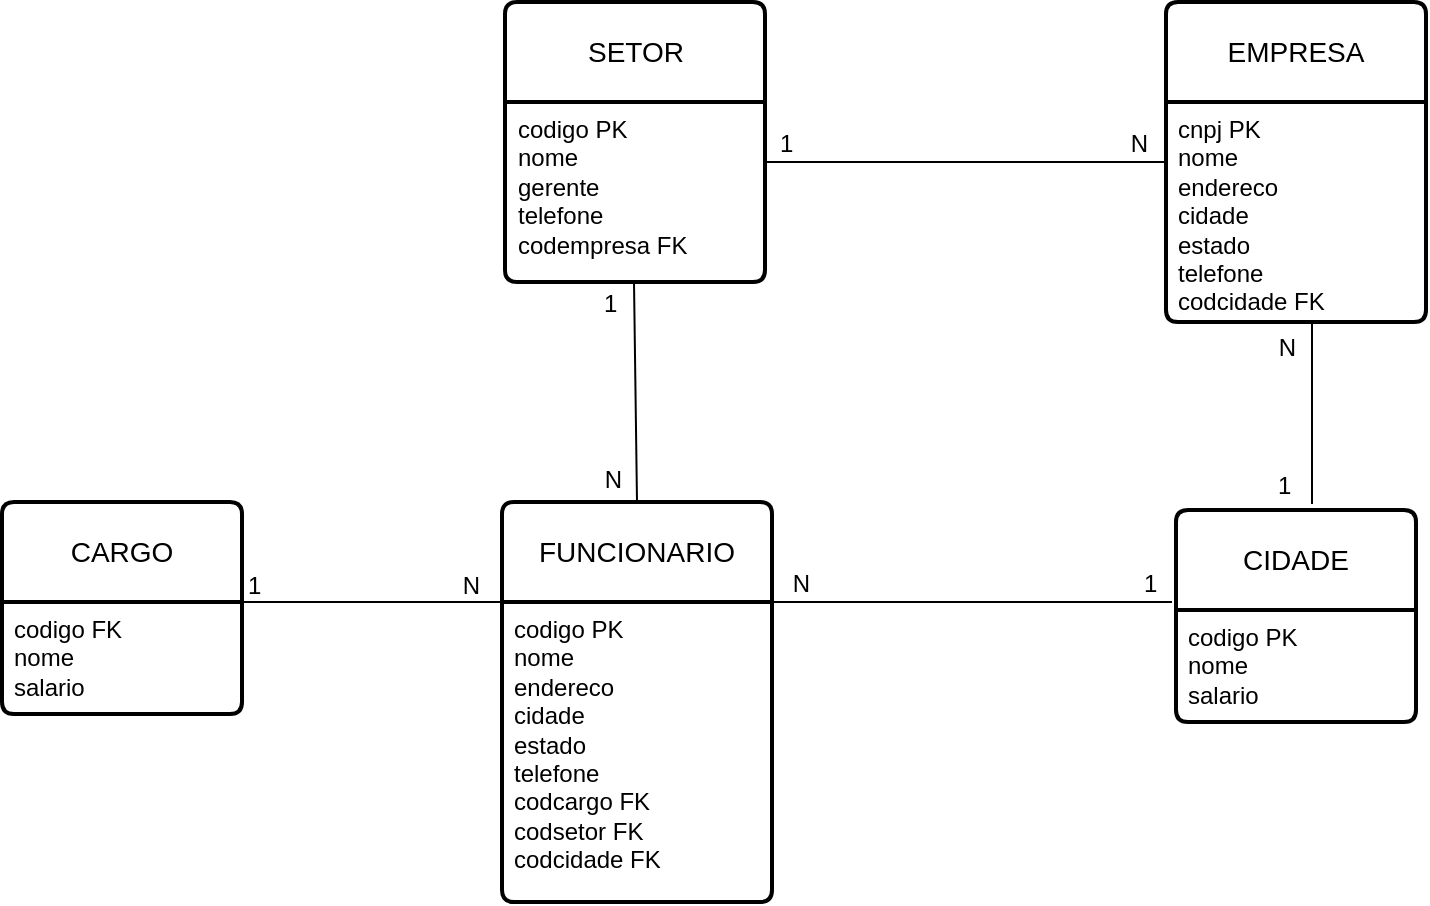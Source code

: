 <mxfile version="21.2.9" type="device">
  <diagram name="Página-1" id="Q2H-x6xDgRl6up6TvfIX">
    <mxGraphModel dx="1600" dy="880" grid="1" gridSize="10" guides="1" tooltips="1" connect="1" arrows="1" fold="1" page="1" pageScale="1" pageWidth="1169" pageHeight="827" math="0" shadow="0">
      <root>
        <mxCell id="0" />
        <mxCell id="1" parent="0" />
        <mxCell id="hiWiFX9fn5PAp972aiHe-1" value="EMPRESA" style="swimlane;childLayout=stackLayout;horizontal=1;startSize=50;horizontalStack=0;rounded=1;fontSize=14;fontStyle=0;strokeWidth=2;resizeParent=0;resizeLast=1;shadow=0;dashed=0;align=center;arcSize=4;whiteSpace=wrap;html=1;" vertex="1" parent="1">
          <mxGeometry x="811" y="189" width="130" height="160" as="geometry" />
        </mxCell>
        <mxCell id="hiWiFX9fn5PAp972aiHe-2" value="cnpj PK&lt;br&gt;nome&lt;br&gt;endereco&lt;br&gt;cidade&lt;br&gt;estado&lt;br&gt;telefone&lt;br&gt;codcidade FK" style="align=left;strokeColor=none;fillColor=none;spacingLeft=4;fontSize=12;verticalAlign=top;resizable=0;rotatable=0;part=1;html=1;" vertex="1" parent="hiWiFX9fn5PAp972aiHe-1">
          <mxGeometry y="50" width="130" height="110" as="geometry" />
        </mxCell>
        <mxCell id="hiWiFX9fn5PAp972aiHe-3" value="CIDADE" style="swimlane;childLayout=stackLayout;horizontal=1;startSize=50;horizontalStack=0;rounded=1;fontSize=14;fontStyle=0;strokeWidth=2;resizeParent=0;resizeLast=1;shadow=0;dashed=0;align=center;arcSize=4;whiteSpace=wrap;html=1;" vertex="1" parent="1">
          <mxGeometry x="816" y="443" width="120" height="106" as="geometry" />
        </mxCell>
        <mxCell id="hiWiFX9fn5PAp972aiHe-4" value="codigo PK&amp;nbsp;&lt;br&gt;nome&lt;br&gt;salario" style="align=left;strokeColor=none;fillColor=none;spacingLeft=4;fontSize=12;verticalAlign=top;resizable=0;rotatable=0;part=1;html=1;" vertex="1" parent="hiWiFX9fn5PAp972aiHe-3">
          <mxGeometry y="50" width="120" height="56" as="geometry" />
        </mxCell>
        <mxCell id="hiWiFX9fn5PAp972aiHe-6" value="FUNCIONARIO" style="swimlane;childLayout=stackLayout;horizontal=1;startSize=50;horizontalStack=0;rounded=1;fontSize=14;fontStyle=0;strokeWidth=2;resizeParent=0;resizeLast=1;shadow=0;dashed=0;align=center;arcSize=4;whiteSpace=wrap;html=1;" vertex="1" parent="1">
          <mxGeometry x="479" y="439" width="135" height="200" as="geometry" />
        </mxCell>
        <mxCell id="hiWiFX9fn5PAp972aiHe-7" value="codigo PK&lt;br&gt;nome&lt;br&gt;endereco&lt;br&gt;cidade&lt;br&gt;estado&amp;nbsp;&lt;br&gt;telefone&lt;br&gt;codcargo FK&lt;br&gt;codsetor FK&lt;br&gt;codcidade FK" style="align=left;strokeColor=none;fillColor=none;spacingLeft=4;fontSize=12;verticalAlign=top;resizable=0;rotatable=0;part=1;html=1;" vertex="1" parent="hiWiFX9fn5PAp972aiHe-6">
          <mxGeometry y="50" width="135" height="150" as="geometry" />
        </mxCell>
        <mxCell id="hiWiFX9fn5PAp972aiHe-8" value="SETOR" style="swimlane;childLayout=stackLayout;horizontal=1;startSize=50;horizontalStack=0;rounded=1;fontSize=14;fontStyle=0;strokeWidth=2;resizeParent=0;resizeLast=1;shadow=0;dashed=0;align=center;arcSize=4;whiteSpace=wrap;html=1;" vertex="1" parent="1">
          <mxGeometry x="480.5" y="189" width="130" height="140" as="geometry" />
        </mxCell>
        <mxCell id="hiWiFX9fn5PAp972aiHe-9" value="codigo PK&lt;br&gt;nome&lt;br&gt;gerente&lt;br&gt;telefone&lt;br&gt;codempresa FK" style="align=left;strokeColor=none;fillColor=none;spacingLeft=4;fontSize=12;verticalAlign=top;resizable=0;rotatable=0;part=1;html=1;" vertex="1" parent="hiWiFX9fn5PAp972aiHe-8">
          <mxGeometry y="50" width="130" height="90" as="geometry" />
        </mxCell>
        <mxCell id="hiWiFX9fn5PAp972aiHe-15" value="" style="endArrow=none;html=1;rounded=0;" edge="1" parent="1">
          <mxGeometry relative="1" as="geometry">
            <mxPoint x="615" y="489" as="sourcePoint" />
            <mxPoint x="814" y="489" as="targetPoint" />
          </mxGeometry>
        </mxCell>
        <mxCell id="hiWiFX9fn5PAp972aiHe-16" value="1" style="resizable=0;html=1;whiteSpace=wrap;align=left;verticalAlign=bottom;" connectable="0" vertex="1" parent="hiWiFX9fn5PAp972aiHe-15">
          <mxGeometry x="-1" relative="1" as="geometry">
            <mxPoint x="183" y="-1" as="offset" />
          </mxGeometry>
        </mxCell>
        <mxCell id="hiWiFX9fn5PAp972aiHe-17" value="N" style="resizable=0;html=1;whiteSpace=wrap;align=right;verticalAlign=bottom;" connectable="0" vertex="1" parent="hiWiFX9fn5PAp972aiHe-15">
          <mxGeometry x="1" relative="1" as="geometry">
            <mxPoint x="-180" y="-1" as="offset" />
          </mxGeometry>
        </mxCell>
        <mxCell id="hiWiFX9fn5PAp972aiHe-21" value="" style="endArrow=none;html=1;rounded=0;" edge="1" parent="1">
          <mxGeometry relative="1" as="geometry">
            <mxPoint x="611" y="269" as="sourcePoint" />
            <mxPoint x="810" y="269" as="targetPoint" />
          </mxGeometry>
        </mxCell>
        <mxCell id="hiWiFX9fn5PAp972aiHe-22" value="1" style="resizable=0;html=1;whiteSpace=wrap;align=left;verticalAlign=bottom;" connectable="0" vertex="1" parent="hiWiFX9fn5PAp972aiHe-21">
          <mxGeometry x="-1" relative="1" as="geometry">
            <mxPoint x="5" y="-1" as="offset" />
          </mxGeometry>
        </mxCell>
        <mxCell id="hiWiFX9fn5PAp972aiHe-23" value="N" style="resizable=0;html=1;whiteSpace=wrap;align=right;verticalAlign=bottom;" connectable="0" vertex="1" parent="hiWiFX9fn5PAp972aiHe-21">
          <mxGeometry x="1" relative="1" as="geometry">
            <mxPoint x="-7" y="-1" as="offset" />
          </mxGeometry>
        </mxCell>
        <mxCell id="hiWiFX9fn5PAp972aiHe-24" value="" style="endArrow=none;html=1;rounded=0;" edge="1" parent="1">
          <mxGeometry relative="1" as="geometry">
            <mxPoint x="884" y="440" as="sourcePoint" />
            <mxPoint x="884" y="350" as="targetPoint" />
          </mxGeometry>
        </mxCell>
        <mxCell id="hiWiFX9fn5PAp972aiHe-25" value="1" style="resizable=0;html=1;whiteSpace=wrap;align=left;verticalAlign=bottom;" connectable="0" vertex="1" parent="hiWiFX9fn5PAp972aiHe-24">
          <mxGeometry x="-1" relative="1" as="geometry">
            <mxPoint x="-19" y="-1" as="offset" />
          </mxGeometry>
        </mxCell>
        <mxCell id="hiWiFX9fn5PAp972aiHe-26" value="N" style="resizable=0;html=1;whiteSpace=wrap;align=right;verticalAlign=bottom;" connectable="0" vertex="1" parent="hiWiFX9fn5PAp972aiHe-24">
          <mxGeometry x="1" relative="1" as="geometry">
            <mxPoint x="-7" y="20" as="offset" />
          </mxGeometry>
        </mxCell>
        <mxCell id="hiWiFX9fn5PAp972aiHe-27" value="" style="endArrow=none;html=1;rounded=0;exitX=0.5;exitY=0;exitDx=0;exitDy=0;" edge="1" parent="1" source="hiWiFX9fn5PAp972aiHe-6">
          <mxGeometry relative="1" as="geometry">
            <mxPoint x="545" y="419" as="sourcePoint" />
            <mxPoint x="545" y="329" as="targetPoint" />
          </mxGeometry>
        </mxCell>
        <mxCell id="hiWiFX9fn5PAp972aiHe-28" value="1" style="resizable=0;html=1;whiteSpace=wrap;align=left;verticalAlign=bottom;" connectable="0" vertex="1" parent="hiWiFX9fn5PAp972aiHe-27">
          <mxGeometry x="-1" relative="1" as="geometry">
            <mxPoint x="-19" y="-91" as="offset" />
          </mxGeometry>
        </mxCell>
        <mxCell id="hiWiFX9fn5PAp972aiHe-29" value="N" style="resizable=0;html=1;whiteSpace=wrap;align=right;verticalAlign=bottom;" connectable="0" vertex="1" parent="hiWiFX9fn5PAp972aiHe-27">
          <mxGeometry x="1" relative="1" as="geometry">
            <mxPoint x="-5" y="107" as="offset" />
          </mxGeometry>
        </mxCell>
        <mxCell id="hiWiFX9fn5PAp972aiHe-30" value="CARGO" style="swimlane;childLayout=stackLayout;horizontal=1;startSize=50;horizontalStack=0;rounded=1;fontSize=14;fontStyle=0;strokeWidth=2;resizeParent=0;resizeLast=1;shadow=0;dashed=0;align=center;arcSize=4;whiteSpace=wrap;html=1;" vertex="1" parent="1">
          <mxGeometry x="229" y="439" width="120" height="106" as="geometry" />
        </mxCell>
        <mxCell id="hiWiFX9fn5PAp972aiHe-31" value="codigo FK&amp;nbsp;&lt;br&gt;nome&lt;br&gt;salario" style="align=left;strokeColor=none;fillColor=none;spacingLeft=4;fontSize=12;verticalAlign=top;resizable=0;rotatable=0;part=1;html=1;" vertex="1" parent="hiWiFX9fn5PAp972aiHe-30">
          <mxGeometry y="50" width="120" height="56" as="geometry" />
        </mxCell>
        <mxCell id="hiWiFX9fn5PAp972aiHe-34" value="" style="endArrow=none;html=1;rounded=0;exitX=0;exitY=0;exitDx=0;exitDy=0;" edge="1" parent="1" source="hiWiFX9fn5PAp972aiHe-7">
          <mxGeometry relative="1" as="geometry">
            <mxPoint x="351" y="599" as="sourcePoint" />
            <mxPoint x="349" y="489" as="targetPoint" />
          </mxGeometry>
        </mxCell>
        <mxCell id="hiWiFX9fn5PAp972aiHe-35" value="1" style="resizable=0;html=1;whiteSpace=wrap;align=left;verticalAlign=bottom;" connectable="0" vertex="1" parent="hiWiFX9fn5PAp972aiHe-34">
          <mxGeometry x="-1" relative="1" as="geometry">
            <mxPoint x="-129" as="offset" />
          </mxGeometry>
        </mxCell>
        <mxCell id="hiWiFX9fn5PAp972aiHe-36" value="N" style="resizable=0;html=1;whiteSpace=wrap;align=right;verticalAlign=bottom;" connectable="0" vertex="1" parent="hiWiFX9fn5PAp972aiHe-34">
          <mxGeometry x="1" relative="1" as="geometry">
            <mxPoint x="120" as="offset" />
          </mxGeometry>
        </mxCell>
      </root>
    </mxGraphModel>
  </diagram>
</mxfile>
